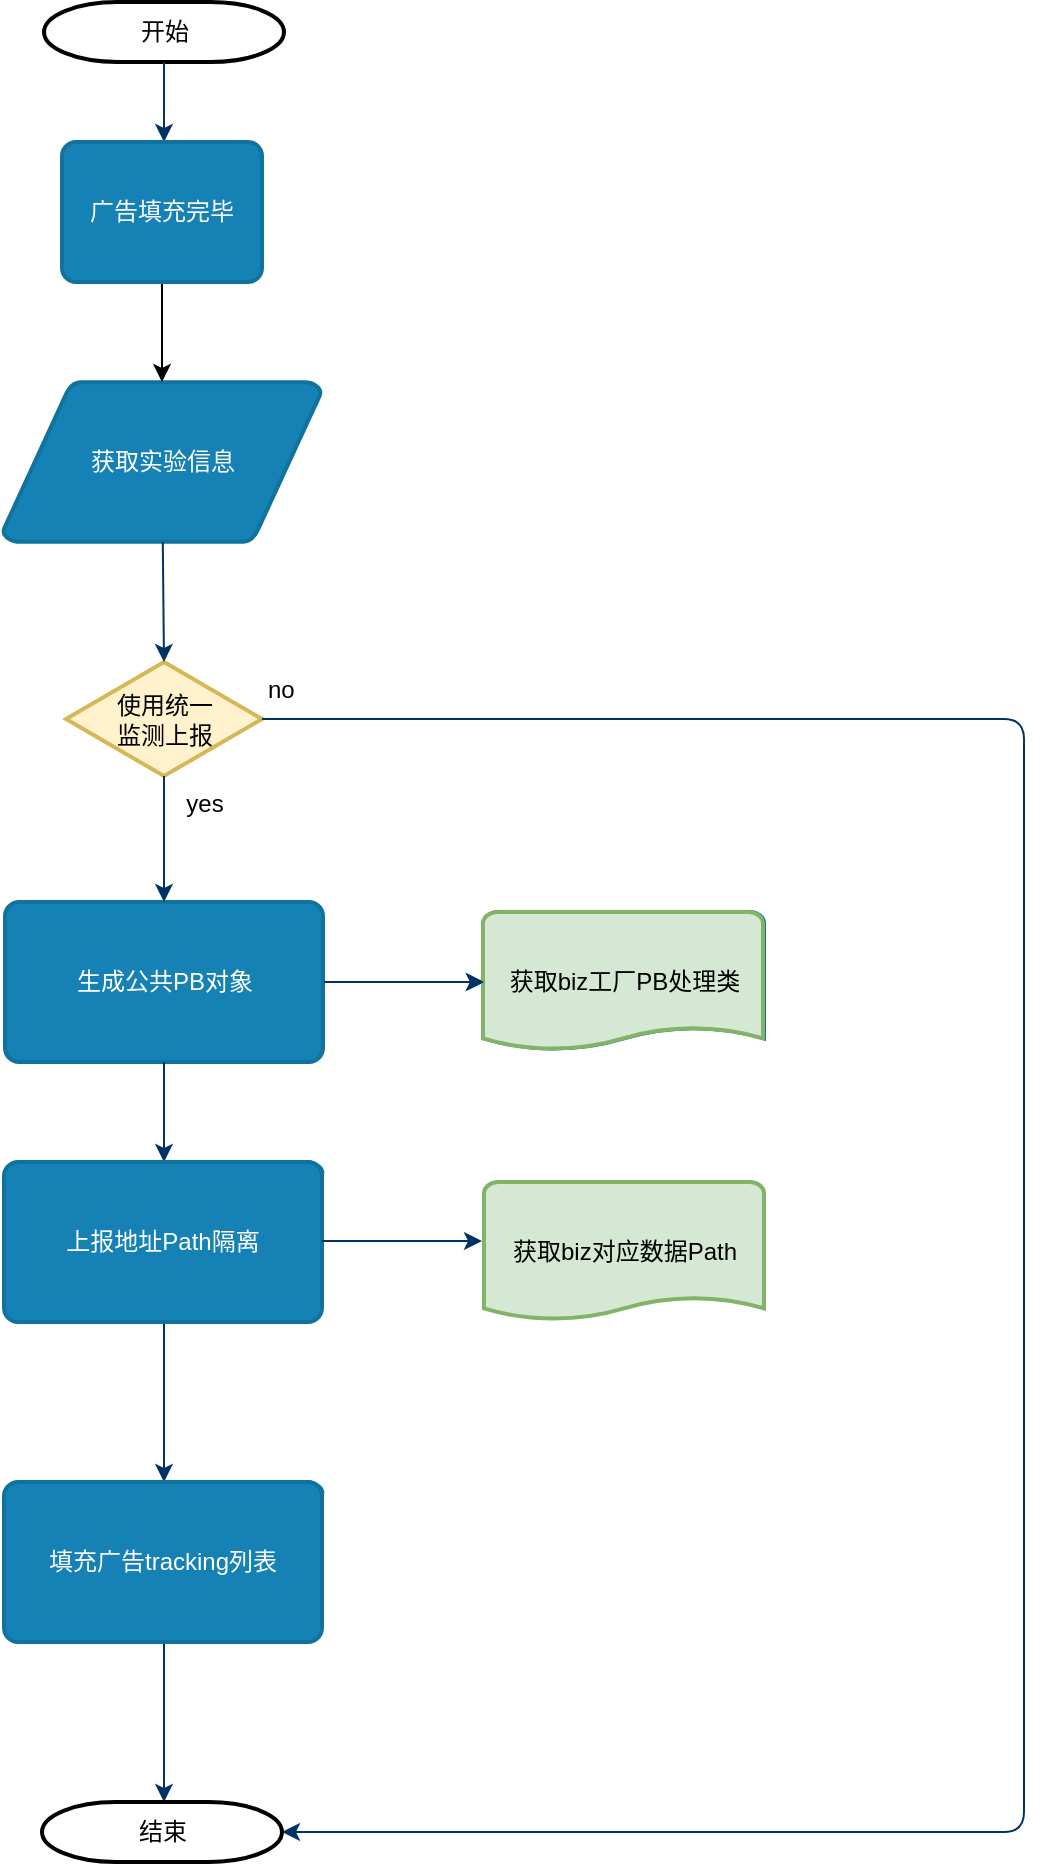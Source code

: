 <mxfile version="14.7.7" type="github">
  <diagram id="6a731a19-8d31-9384-78a2-239565b7b9f0" name="Page-1">
    <mxGraphModel dx="782" dy="436" grid="1" gridSize="10" guides="1" tooltips="1" connect="1" arrows="1" fold="1" page="1" pageScale="1" pageWidth="1169" pageHeight="827" background="none" math="0" shadow="0">
      <root>
        <mxCell id="0" />
        <mxCell id="1" parent="0" />
        <mxCell id="2" value="开始" style="shape=mxgraph.flowchart.terminator;strokeWidth=2;gradientColor=none;gradientDirection=north;fontStyle=0;html=1;" parent="1" vertex="1">
          <mxGeometry x="260" y="60" width="120" height="30" as="geometry" />
        </mxCell>
        <mxCell id="4" value="生成公共PB对象" style="rounded=1;whiteSpace=wrap;html=1;absoluteArcSize=1;arcSize=14;strokeWidth=2;fillColor=#1681B5;fontColor=#FFFFFF;strokeColor=#10739E;" parent="1" vertex="1">
          <mxGeometry x="240.5" y="510" width="159" height="80" as="geometry" />
        </mxCell>
        <mxCell id="5" value="获取实验信息" style="shape=mxgraph.flowchart.data;strokeWidth=2;gradientDirection=north;fontStyle=0;html=1;strokeColor=#10739e;fillColor=#1681B5;fontColor=#FFFFFF;" parent="1" vertex="1">
          <mxGeometry x="239.5" y="250" width="159" height="80" as="geometry" />
        </mxCell>
        <mxCell id="6" value="使用统一&lt;br&gt;监测上报" style="shape=mxgraph.flowchart.decision;strokeWidth=2;gradientDirection=north;fontStyle=0;html=1;strokeColor=#d6b656;fillColor=#fff2cc;" parent="1" vertex="1">
          <mxGeometry x="271" y="390" width="98" height="57" as="geometry" />
        </mxCell>
        <mxCell id="7" style="fontStyle=1;strokeColor=#003366;strokeWidth=1;html=1;" parent="1" source="2" edge="1">
          <mxGeometry relative="1" as="geometry">
            <mxPoint x="320" y="130" as="targetPoint" />
          </mxGeometry>
        </mxCell>
        <mxCell id="9" style="entryX=0.5;entryY=0;entryPerimeter=0;fontStyle=1;strokeColor=#003366;strokeWidth=1;html=1;" parent="1" source="5" target="6" edge="1">
          <mxGeometry relative="1" as="geometry" />
        </mxCell>
        <mxCell id="10" value="" style="edgeStyle=elbowEdgeStyle;elbow=horizontal;exitX=1;exitY=0.5;exitPerimeter=0;fontStyle=1;strokeColor=#003366;strokeWidth=1;html=1;" parent="1" source="6" target="noWKgFkb6oJTjKW2lA6C-72" edge="1">
          <mxGeometry x="381" y="28.5" width="100" height="100" as="geometry">
            <mxPoint x="750" y="447" as="sourcePoint" />
            <mxPoint x="380" y="980" as="targetPoint" />
            <Array as="points">
              <mxPoint x="750" y="820" />
              <mxPoint x="490" y="970" />
              <mxPoint x="720" y="820" />
            </Array>
          </mxGeometry>
        </mxCell>
        <mxCell id="11" value="no" style="text;fontStyle=0;html=1;strokeColor=none;gradientColor=none;fillColor=none;strokeWidth=2;" parent="1" vertex="1">
          <mxGeometry x="370" y="390" width="40" height="26" as="geometry" />
        </mxCell>
        <mxCell id="12" value="" style="edgeStyle=elbowEdgeStyle;elbow=horizontal;fontColor=#001933;fontStyle=1;strokeColor=#003366;strokeWidth=1;html=1;" parent="1" source="6" target="4" edge="1">
          <mxGeometry width="100" height="100" as="geometry">
            <mxPoint y="100" as="sourcePoint" />
            <mxPoint x="100" as="targetPoint" />
          </mxGeometry>
        </mxCell>
        <mxCell id="13" value="定向包校验" style="shape=mxgraph.flowchart.data;strokeWidth=2;gradientDirection=north;fontStyle=0;html=1;fillColor=#b1ddf0;strokeColor=#10739e;" parent="1" vertex="1">
          <mxGeometry x="240.5" y="640" width="159" height="80" as="geometry" />
        </mxCell>
        <mxCell id="14" value="yes" style="text;fontStyle=0;html=1;strokeColor=none;gradientColor=none;fillColor=none;strokeWidth=2;align=center;" parent="1" vertex="1">
          <mxGeometry x="320" y="447" width="40" height="26" as="geometry" />
        </mxCell>
        <mxCell id="15" value="联投广告位需要后续&lt;br&gt;考虑拆解" style="shape=mxgraph.flowchart.document;strokeWidth=2;gradientDirection=north;fontStyle=0;html=1;fillColor=#b1ddf0;strokeColor=#10739e;" parent="1" vertex="1">
          <mxGeometry x="480" y="515" width="140" height="70" as="geometry" />
        </mxCell>
        <mxCell id="16" value="" style="edgeStyle=elbowEdgeStyle;elbow=horizontal;fontStyle=1;strokeColor=#003366;strokeWidth=1;html=1;" parent="1" target="15" edge="1">
          <mxGeometry width="100" height="100" as="geometry">
            <mxPoint x="400" y="550" as="sourcePoint" />
            <mxPoint x="100" as="targetPoint" />
          </mxGeometry>
        </mxCell>
        <mxCell id="17" value="" style="edgeStyle=elbowEdgeStyle;elbow=horizontal;fontStyle=1;strokeColor=#003366;strokeWidth=1;html=1;" parent="1" source="4" target="13" edge="1">
          <mxGeometry width="100" height="100" as="geometry">
            <mxPoint y="100" as="sourcePoint" />
            <mxPoint x="100" as="targetPoint" />
          </mxGeometry>
        </mxCell>
        <mxCell id="21" value="" style="edgeStyle=elbowEdgeStyle;elbow=horizontal;fontStyle=1;strokeColor=#003366;strokeWidth=1;html=1;entryX=0.5;entryY=0;entryDx=0;entryDy=0;" parent="1" source="13" edge="1">
          <mxGeometry width="100" height="100" as="geometry">
            <mxPoint y="100" as="sourcePoint" />
            <mxPoint x="320" y="800" as="targetPoint" />
          </mxGeometry>
        </mxCell>
        <mxCell id="25" value="" style="edgeStyle=elbowEdgeStyle;elbow=horizontal;exitX=0.5;exitY=1;exitPerimeter=0;fontStyle=1;strokeColor=#003366;strokeWidth=1;html=1;exitDx=0;exitDy=0;" parent="1" source="noWKgFkb6oJTjKW2lA6C-62" edge="1">
          <mxGeometry x="-15" y="-1" width="100" height="100" as="geometry">
            <mxPoint x="305" y="1000" as="sourcePoint" />
            <mxPoint x="320" y="960" as="targetPoint" />
          </mxGeometry>
        </mxCell>
        <mxCell id="noWKgFkb6oJTjKW2lA6C-62" value="组装算法锁量接口&lt;br&gt;请求对象(订单整体)" style="shape=mxgraph.flowchart.data;strokeWidth=2;gradientDirection=north;fontStyle=0;html=1;fillColor=#b1ddf0;strokeColor=#10739e;" parent="1" vertex="1">
          <mxGeometry x="240.5" y="800" width="159" height="80" as="geometry" />
        </mxCell>
        <mxCell id="noWKgFkb6oJTjKW2lA6C-72" value="结束" style="shape=mxgraph.flowchart.terminator;strokeWidth=2;gradientColor=none;gradientDirection=north;fontStyle=0;html=1;" parent="1" vertex="1">
          <mxGeometry x="259" y="960" width="120" height="30" as="geometry" />
        </mxCell>
        <mxCell id="noWKgFkb6oJTjKW2lA6C-77" value="上报地址Path隔离&lt;br&gt;" style="rounded=1;whiteSpace=wrap;html=1;absoluteArcSize=1;arcSize=14;strokeWidth=2;fillColor=#1681B5;fontColor=#FFFFFF;strokeColor=#10739E;" parent="1" vertex="1">
          <mxGeometry x="240" y="640" width="159" height="80" as="geometry" />
        </mxCell>
        <mxCell id="noWKgFkb6oJTjKW2lA6C-79" value="获取biz工厂PB处理类" style="shape=mxgraph.flowchart.document;strokeWidth=2;gradientDirection=north;fontStyle=0;html=1;strokeColor=#82b366;fillColor=#d5e8d4;" parent="1" vertex="1">
          <mxGeometry x="479.5" y="515" width="140" height="70" as="geometry" />
        </mxCell>
        <mxCell id="O3qQAeO-0DIFtZuH8M05-53" value="" style="edgeStyle=orthogonalEdgeStyle;rounded=0;orthogonalLoop=1;jettySize=auto;html=1;exitX=0.5;exitY=1;exitDx=0;exitDy=0;" parent="1" source="O3qQAeO-0DIFtZuH8M05-52" target="5" edge="1">
          <mxGeometry relative="1" as="geometry">
            <mxPoint x="320" y="225" as="sourcePoint" />
          </mxGeometry>
        </mxCell>
        <mxCell id="O3qQAeO-0DIFtZuH8M05-52" value="&lt;span&gt;广告填充完毕&lt;/span&gt;" style="rounded=1;whiteSpace=wrap;html=1;absoluteArcSize=1;arcSize=14;strokeWidth=2;fillColor=#1681B5;fontColor=#FFFFFF;strokeColor=#10739E;" parent="1" vertex="1">
          <mxGeometry x="269" y="130" width="100" height="70" as="geometry" />
        </mxCell>
        <mxCell id="noWKgFkb6oJTjKW2lA6C-78" value="填充广告tracking列表" style="rounded=1;whiteSpace=wrap;html=1;absoluteArcSize=1;arcSize=14;strokeWidth=2;fillColor=#1681B5;fontColor=#FFFFFF;strokeColor=#10739E;" parent="1" vertex="1">
          <mxGeometry x="240" y="800" width="159" height="80" as="geometry" />
        </mxCell>
        <mxCell id="O3qQAeO-0DIFtZuH8M05-55" value="" style="edgeStyle=elbowEdgeStyle;elbow=horizontal;fontStyle=1;strokeColor=#003366;strokeWidth=1;html=1;" parent="1" target="15" edge="1">
          <mxGeometry width="100" height="100" as="geometry">
            <mxPoint x="400" y="550" as="sourcePoint" />
            <mxPoint x="480" y="550" as="targetPoint" />
            <Array as="points">
              <mxPoint x="440" y="840" />
            </Array>
          </mxGeometry>
        </mxCell>
        <mxCell id="O3qQAeO-0DIFtZuH8M05-56" value="获取biz对应数据Path" style="shape=mxgraph.flowchart.document;strokeWidth=2;gradientDirection=north;fontStyle=0;html=1;strokeColor=#82b366;fillColor=#d5e8d4;" parent="1" vertex="1">
          <mxGeometry x="480" y="650" width="140" height="70" as="geometry" />
        </mxCell>
        <mxCell id="O3qQAeO-0DIFtZuH8M05-58" value="" style="edgeStyle=elbowEdgeStyle;elbow=horizontal;fontStyle=1;strokeColor=#003366;strokeWidth=1;html=1;" parent="1" edge="1">
          <mxGeometry x="-1" y="129.5" width="100" height="100" as="geometry">
            <mxPoint x="399" y="679.5" as="sourcePoint" />
            <mxPoint x="479" y="679.5" as="targetPoint" />
            <Array as="points">
              <mxPoint x="439" y="969.5" />
            </Array>
          </mxGeometry>
        </mxCell>
      </root>
    </mxGraphModel>
  </diagram>
</mxfile>
